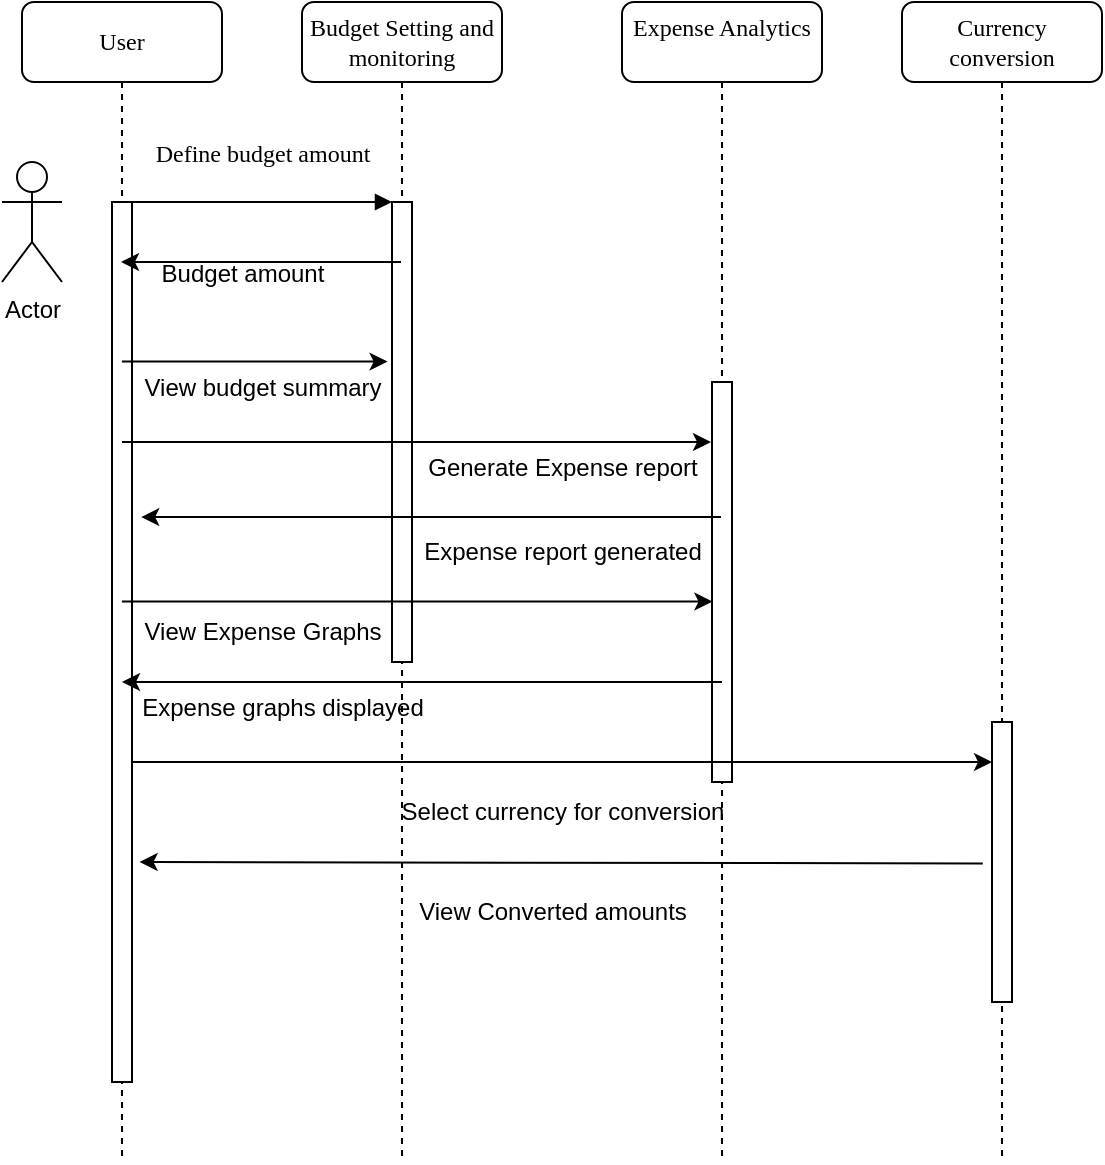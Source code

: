 <mxfile version="24.3.0" type="device">
  <diagram name="Page-1" id="13e1069c-82ec-6db2-03f1-153e76fe0fe0">
    <mxGraphModel dx="1050" dy="609" grid="1" gridSize="10" guides="1" tooltips="1" connect="1" arrows="1" fold="1" page="1" pageScale="1" pageWidth="1100" pageHeight="850" background="none" math="0" shadow="0">
      <root>
        <mxCell id="0" />
        <mxCell id="1" parent="0" />
        <mxCell id="7baba1c4bc27f4b0-2" value="Budget Setting and monitoring" style="shape=umlLifeline;perimeter=lifelinePerimeter;whiteSpace=wrap;html=1;container=1;collapsible=0;recursiveResize=0;outlineConnect=0;rounded=1;shadow=0;comic=0;labelBackgroundColor=none;strokeWidth=1;fontFamily=Verdana;fontSize=12;align=center;" parent="1" vertex="1">
          <mxGeometry x="240" y="80" width="100" height="580" as="geometry" />
        </mxCell>
        <mxCell id="7baba1c4bc27f4b0-10" value="" style="html=1;points=[];perimeter=orthogonalPerimeter;rounded=0;shadow=0;comic=0;labelBackgroundColor=none;strokeWidth=1;fontFamily=Verdana;fontSize=12;align=center;" parent="7baba1c4bc27f4b0-2" vertex="1">
          <mxGeometry x="45" y="100" width="10" height="230" as="geometry" />
        </mxCell>
        <mxCell id="7baba1c4bc27f4b0-3" value="Expense Analytics&lt;div&gt;&lt;br&gt;&lt;/div&gt;" style="shape=umlLifeline;perimeter=lifelinePerimeter;whiteSpace=wrap;html=1;container=1;collapsible=0;recursiveResize=0;outlineConnect=0;rounded=1;shadow=0;comic=0;labelBackgroundColor=none;strokeWidth=1;fontFamily=Verdana;fontSize=12;align=center;" parent="1" vertex="1">
          <mxGeometry x="400" y="80" width="100" height="580" as="geometry" />
        </mxCell>
        <mxCell id="7baba1c4bc27f4b0-13" value="" style="html=1;points=[];perimeter=orthogonalPerimeter;rounded=0;shadow=0;comic=0;labelBackgroundColor=none;strokeWidth=1;fontFamily=Verdana;fontSize=12;align=center;" parent="7baba1c4bc27f4b0-3" vertex="1">
          <mxGeometry x="45" y="190" width="10" height="200" as="geometry" />
        </mxCell>
        <mxCell id="CrwW5PAZelqffM2LGqXz-15" value="" style="endArrow=classic;html=1;rounded=0;" edge="1" parent="7baba1c4bc27f4b0-3">
          <mxGeometry width="50" height="50" relative="1" as="geometry">
            <mxPoint x="-255" y="380" as="sourcePoint" />
            <mxPoint x="185" y="380" as="targetPoint" />
          </mxGeometry>
        </mxCell>
        <mxCell id="CrwW5PAZelqffM2LGqXz-17" value="" style="endArrow=classic;html=1;rounded=0;entryX=1.38;entryY=0.867;entryDx=0;entryDy=0;entryPerimeter=0;exitX=-0.46;exitY=0.873;exitDx=0;exitDy=0;exitPerimeter=0;" edge="1" parent="7baba1c4bc27f4b0-3">
          <mxGeometry width="50" height="50" relative="1" as="geometry">
            <mxPoint x="180.4" y="430.74" as="sourcePoint" />
            <mxPoint x="-241.2" y="430" as="targetPoint" />
          </mxGeometry>
        </mxCell>
        <mxCell id="7baba1c4bc27f4b0-4" value="Currency conversion" style="shape=umlLifeline;perimeter=lifelinePerimeter;whiteSpace=wrap;html=1;container=1;collapsible=0;recursiveResize=0;outlineConnect=0;rounded=1;shadow=0;comic=0;labelBackgroundColor=none;strokeWidth=1;fontFamily=Verdana;fontSize=12;align=center;" parent="1" vertex="1">
          <mxGeometry x="540" y="80" width="100" height="580" as="geometry" />
        </mxCell>
        <mxCell id="7baba1c4bc27f4b0-8" value="User" style="shape=umlLifeline;perimeter=lifelinePerimeter;whiteSpace=wrap;html=1;container=1;collapsible=0;recursiveResize=0;outlineConnect=0;rounded=1;shadow=0;comic=0;labelBackgroundColor=none;strokeWidth=1;fontFamily=Verdana;fontSize=12;align=center;" parent="1" vertex="1">
          <mxGeometry x="100" y="80" width="100" height="580" as="geometry" />
        </mxCell>
        <mxCell id="7baba1c4bc27f4b0-9" value="" style="html=1;points=[];perimeter=orthogonalPerimeter;rounded=0;shadow=0;comic=0;labelBackgroundColor=none;strokeWidth=1;fontFamily=Verdana;fontSize=12;align=center;" parent="7baba1c4bc27f4b0-8" vertex="1">
          <mxGeometry x="45" y="100" width="10" height="440" as="geometry" />
        </mxCell>
        <mxCell id="CrwW5PAZelqffM2LGqXz-1" value="Actor" style="shape=umlActor;verticalLabelPosition=bottom;verticalAlign=top;html=1;outlineConnect=0;" vertex="1" parent="7baba1c4bc27f4b0-8">
          <mxGeometry x="-10" y="80" width="30" height="60" as="geometry" />
        </mxCell>
        <mxCell id="7baba1c4bc27f4b0-22" value="" style="html=1;points=[];perimeter=orthogonalPerimeter;rounded=0;shadow=0;comic=0;labelBackgroundColor=none;strokeWidth=1;fontFamily=Verdana;fontSize=12;align=center;" parent="1" vertex="1">
          <mxGeometry x="585" y="440" width="10" height="140" as="geometry" />
        </mxCell>
        <mxCell id="7baba1c4bc27f4b0-11" value="Define budget amount&lt;div&gt;&lt;br&gt;&lt;/div&gt;" style="html=1;verticalAlign=bottom;endArrow=block;entryX=0;entryY=0;labelBackgroundColor=none;fontFamily=Verdana;fontSize=12;edgeStyle=elbowEdgeStyle;elbow=vertical;" parent="1" source="7baba1c4bc27f4b0-9" target="7baba1c4bc27f4b0-10" edge="1">
          <mxGeometry relative="1" as="geometry">
            <mxPoint x="220" y="190" as="sourcePoint" />
          </mxGeometry>
        </mxCell>
        <mxCell id="CrwW5PAZelqffM2LGqXz-3" value="" style="endArrow=classic;html=1;rounded=0;" edge="1" parent="1">
          <mxGeometry width="50" height="50" relative="1" as="geometry">
            <mxPoint x="289.5" y="210" as="sourcePoint" />
            <mxPoint x="149.5" y="210" as="targetPoint" />
          </mxGeometry>
        </mxCell>
        <mxCell id="CrwW5PAZelqffM2LGqXz-4" value="Budget amount&lt;div&gt;&lt;br&gt;&lt;/div&gt;" style="text;html=1;align=center;verticalAlign=middle;resizable=0;points=[];autosize=1;strokeColor=none;fillColor=none;" vertex="1" parent="1">
          <mxGeometry x="160" y="203" width="100" height="40" as="geometry" />
        </mxCell>
        <mxCell id="CrwW5PAZelqffM2LGqXz-5" value="" style="endArrow=classic;html=1;rounded=0;entryX=-0.22;entryY=0.347;entryDx=0;entryDy=0;entryPerimeter=0;" edge="1" parent="1" source="7baba1c4bc27f4b0-8" target="7baba1c4bc27f4b0-10">
          <mxGeometry width="50" height="50" relative="1" as="geometry">
            <mxPoint x="180" y="300" as="sourcePoint" />
            <mxPoint x="230" y="250" as="targetPoint" />
          </mxGeometry>
        </mxCell>
        <mxCell id="CrwW5PAZelqffM2LGqXz-6" value="View budget summary&lt;div&gt;&lt;br&gt;&lt;/div&gt;" style="text;html=1;align=center;verticalAlign=middle;resizable=0;points=[];autosize=1;strokeColor=none;fillColor=none;" vertex="1" parent="1">
          <mxGeometry x="150" y="260" width="140" height="40" as="geometry" />
        </mxCell>
        <mxCell id="CrwW5PAZelqffM2LGqXz-7" value="" style="endArrow=classic;html=1;rounded=0;" edge="1" parent="1">
          <mxGeometry width="50" height="50" relative="1" as="geometry">
            <mxPoint x="150" y="300" as="sourcePoint" />
            <mxPoint x="444.5" y="300" as="targetPoint" />
          </mxGeometry>
        </mxCell>
        <mxCell id="CrwW5PAZelqffM2LGqXz-8" value="Generate Expense report&lt;div&gt;&lt;br&gt;&lt;/div&gt;" style="text;html=1;align=center;verticalAlign=middle;resizable=0;points=[];autosize=1;strokeColor=none;fillColor=none;" vertex="1" parent="1">
          <mxGeometry x="290" y="300" width="160" height="40" as="geometry" />
        </mxCell>
        <mxCell id="CrwW5PAZelqffM2LGqXz-9" value="" style="endArrow=classic;html=1;rounded=0;entryX=1.46;entryY=0.358;entryDx=0;entryDy=0;entryPerimeter=0;" edge="1" parent="1" source="7baba1c4bc27f4b0-3" target="7baba1c4bc27f4b0-9">
          <mxGeometry width="50" height="50" relative="1" as="geometry">
            <mxPoint x="210" y="390" as="sourcePoint" />
            <mxPoint x="260" y="340" as="targetPoint" />
          </mxGeometry>
        </mxCell>
        <mxCell id="CrwW5PAZelqffM2LGqXz-10" value="Expense report generated" style="text;html=1;align=center;verticalAlign=middle;resizable=0;points=[];autosize=1;strokeColor=none;fillColor=none;" vertex="1" parent="1">
          <mxGeometry x="290" y="340" width="160" height="30" as="geometry" />
        </mxCell>
        <mxCell id="CrwW5PAZelqffM2LGqXz-11" value="" style="endArrow=classic;html=1;rounded=0;entryX=0.02;entryY=0.549;entryDx=0;entryDy=0;entryPerimeter=0;" edge="1" parent="1" source="7baba1c4bc27f4b0-8" target="7baba1c4bc27f4b0-13">
          <mxGeometry width="50" height="50" relative="1" as="geometry">
            <mxPoint x="210" y="420" as="sourcePoint" />
            <mxPoint x="260" y="370" as="targetPoint" />
          </mxGeometry>
        </mxCell>
        <mxCell id="CrwW5PAZelqffM2LGqXz-12" value="View Expense Graphs" style="text;html=1;align=center;verticalAlign=middle;resizable=0;points=[];autosize=1;strokeColor=none;fillColor=none;" vertex="1" parent="1">
          <mxGeometry x="150" y="380" width="140" height="30" as="geometry" />
        </mxCell>
        <mxCell id="CrwW5PAZelqffM2LGqXz-13" value="" style="endArrow=classic;html=1;rounded=0;" edge="1" parent="1">
          <mxGeometry width="50" height="50" relative="1" as="geometry">
            <mxPoint x="450" y="420" as="sourcePoint" />
            <mxPoint x="150" y="420" as="targetPoint" />
          </mxGeometry>
        </mxCell>
        <mxCell id="CrwW5PAZelqffM2LGqXz-14" value="Expense graphs displayed" style="text;html=1;align=center;verticalAlign=middle;resizable=0;points=[];autosize=1;strokeColor=none;fillColor=none;" vertex="1" parent="1">
          <mxGeometry x="150" y="418" width="160" height="30" as="geometry" />
        </mxCell>
        <mxCell id="CrwW5PAZelqffM2LGqXz-16" value="Select currency for conversion" style="text;html=1;align=center;verticalAlign=middle;resizable=0;points=[];autosize=1;strokeColor=none;fillColor=none;" vertex="1" parent="1">
          <mxGeometry x="280" y="470" width="180" height="30" as="geometry" />
        </mxCell>
        <mxCell id="CrwW5PAZelqffM2LGqXz-18" value="View Converted amounts" style="text;html=1;align=center;verticalAlign=middle;resizable=0;points=[];autosize=1;strokeColor=none;fillColor=none;" vertex="1" parent="1">
          <mxGeometry x="285" y="520" width="160" height="30" as="geometry" />
        </mxCell>
      </root>
    </mxGraphModel>
  </diagram>
</mxfile>
